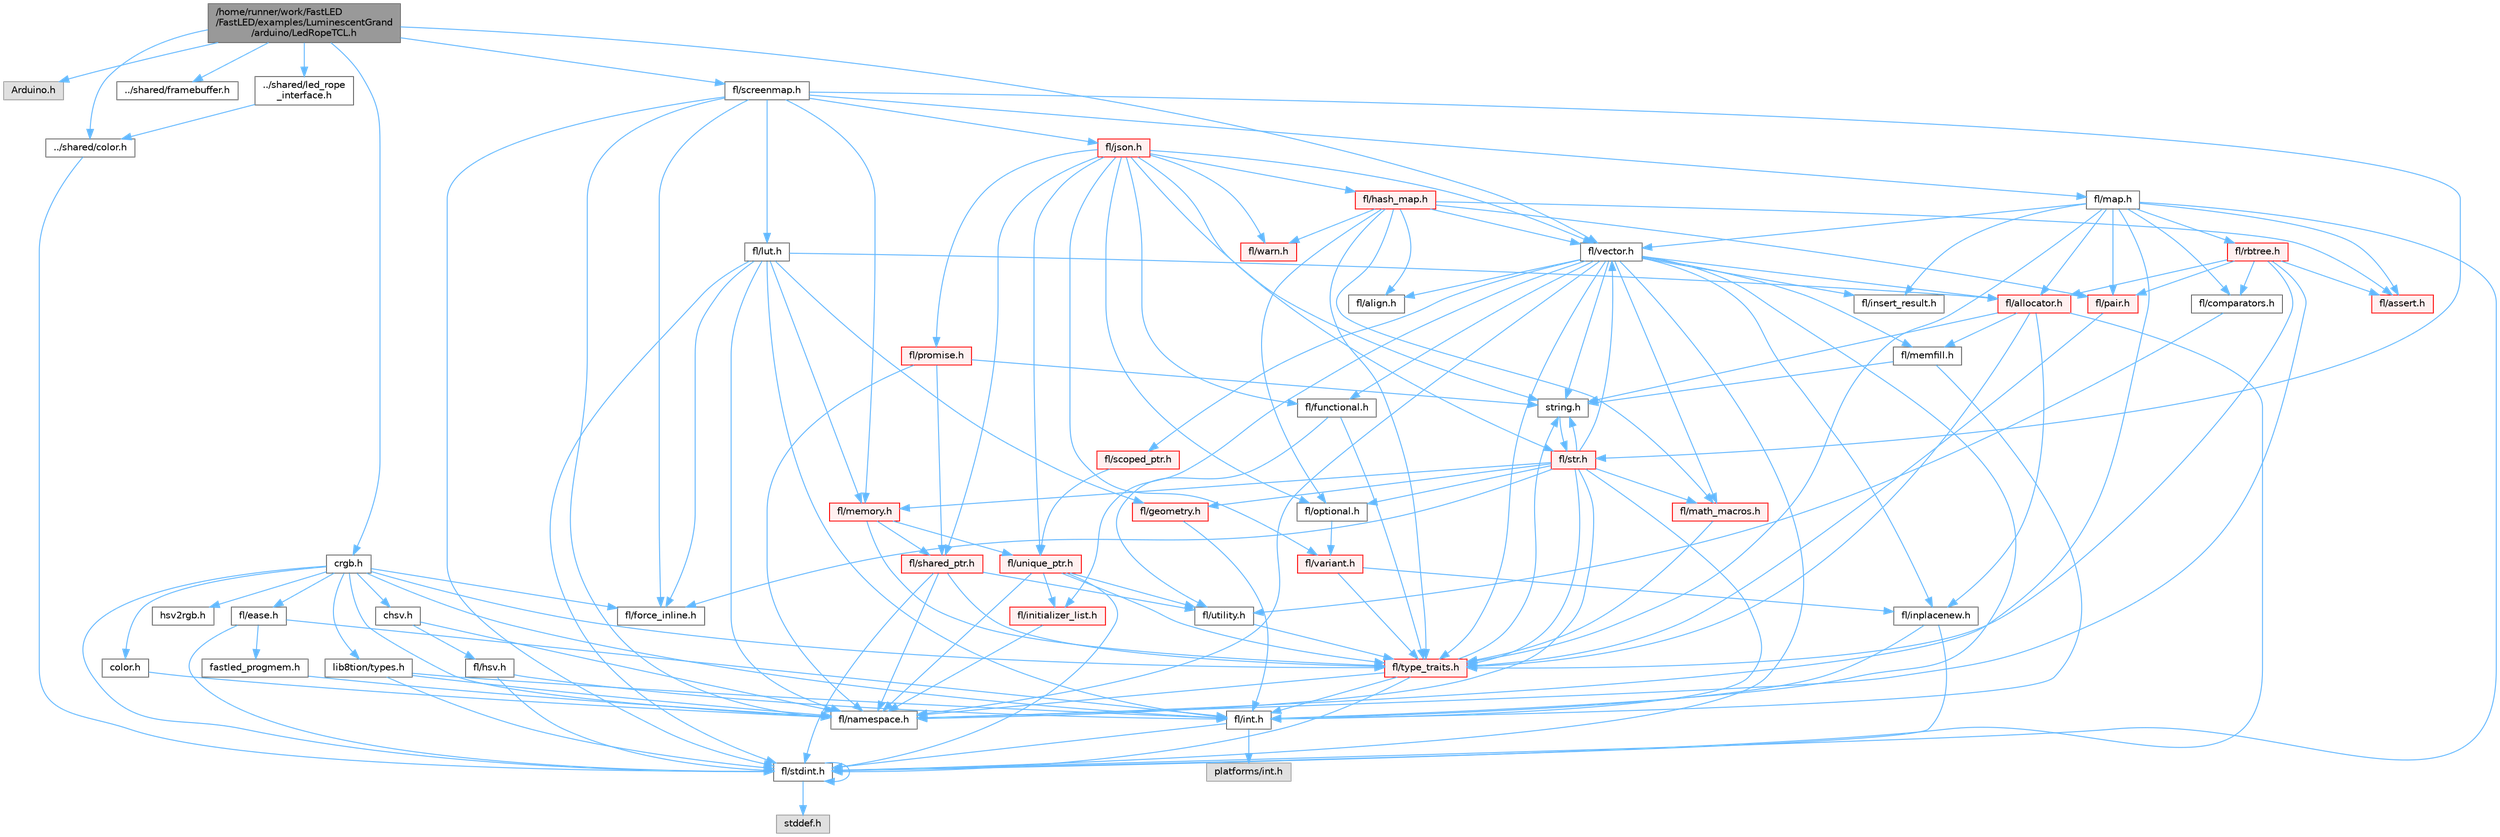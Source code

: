 digraph "/home/runner/work/FastLED/FastLED/examples/LuminescentGrand/arduino/LedRopeTCL.h"
{
 // INTERACTIVE_SVG=YES
 // LATEX_PDF_SIZE
  bgcolor="transparent";
  edge [fontname=Helvetica,fontsize=10,labelfontname=Helvetica,labelfontsize=10];
  node [fontname=Helvetica,fontsize=10,shape=box,height=0.2,width=0.4];
  Node1 [id="Node000001",label="/home/runner/work/FastLED\l/FastLED/examples/LuminescentGrand\l/arduino/LedRopeTCL.h",height=0.2,width=0.4,color="gray40", fillcolor="grey60", style="filled", fontcolor="black",tooltip=" "];
  Node1 -> Node2 [id="edge1_Node000001_Node000002",color="steelblue1",style="solid",tooltip=" "];
  Node2 [id="Node000002",label="Arduino.h",height=0.2,width=0.4,color="grey60", fillcolor="#E0E0E0", style="filled",tooltip=" "];
  Node1 -> Node3 [id="edge2_Node000001_Node000003",color="steelblue1",style="solid",tooltip=" "];
  Node3 [id="Node000003",label="../shared/color.h",height=0.2,width=0.4,color="grey40", fillcolor="white", style="filled",URL="$de/de1/examples_2_luminescent_grand_2shared_2color_8h.html",tooltip=" "];
  Node3 -> Node4 [id="edge3_Node000003_Node000004",color="steelblue1",style="solid",tooltip=" "];
  Node4 [id="Node000004",label="fl/stdint.h",height=0.2,width=0.4,color="grey40", fillcolor="white", style="filled",URL="$df/dd8/stdint_8h.html",tooltip=" "];
  Node4 -> Node5 [id="edge4_Node000004_Node000005",color="steelblue1",style="solid",tooltip=" "];
  Node5 [id="Node000005",label="stddef.h",height=0.2,width=0.4,color="grey60", fillcolor="#E0E0E0", style="filled",tooltip=" "];
  Node4 -> Node4 [id="edge5_Node000004_Node000004",color="steelblue1",style="solid",tooltip=" "];
  Node1 -> Node6 [id="edge6_Node000001_Node000006",color="steelblue1",style="solid",tooltip=" "];
  Node6 [id="Node000006",label="../shared/framebuffer.h",height=0.2,width=0.4,color="grey40", fillcolor="white", style="filled",URL="$d4/dd2/framebuffer_8h.html",tooltip=" "];
  Node1 -> Node7 [id="edge7_Node000001_Node000007",color="steelblue1",style="solid",tooltip=" "];
  Node7 [id="Node000007",label="../shared/led_rope\l_interface.h",height=0.2,width=0.4,color="grey40", fillcolor="white", style="filled",URL="$db/d19/led__rope__interface_8h.html",tooltip=" "];
  Node7 -> Node3 [id="edge8_Node000007_Node000003",color="steelblue1",style="solid",tooltip=" "];
  Node1 -> Node8 [id="edge9_Node000001_Node000008",color="steelblue1",style="solid",tooltip=" "];
  Node8 [id="Node000008",label="fl/vector.h",height=0.2,width=0.4,color="grey40", fillcolor="white", style="filled",URL="$d6/d68/vector_8h.html",tooltip=" "];
  Node8 -> Node4 [id="edge10_Node000008_Node000004",color="steelblue1",style="solid",tooltip=" "];
  Node8 -> Node9 [id="edge11_Node000008_Node000009",color="steelblue1",style="solid",tooltip=" "];
  Node9 [id="Node000009",label="fl/int.h",height=0.2,width=0.4,color="grey40", fillcolor="white", style="filled",URL="$d3/d7e/int_8h.html",tooltip=" "];
  Node9 -> Node4 [id="edge12_Node000009_Node000004",color="steelblue1",style="solid",tooltip=" "];
  Node9 -> Node10 [id="edge13_Node000009_Node000010",color="steelblue1",style="solid",tooltip=" "];
  Node10 [id="Node000010",label="platforms/int.h",height=0.2,width=0.4,color="grey60", fillcolor="#E0E0E0", style="filled",tooltip=" "];
  Node8 -> Node11 [id="edge14_Node000008_Node000011",color="steelblue1",style="solid",tooltip=" "];
  Node11 [id="Node000011",label="string.h",height=0.2,width=0.4,color="grey40", fillcolor="white", style="filled",URL="$da/d66/string_8h.html",tooltip=" "];
  Node11 -> Node12 [id="edge15_Node000011_Node000012",color="steelblue1",style="solid",tooltip=" "];
  Node12 [id="Node000012",label="fl/str.h",height=0.2,width=0.4,color="red", fillcolor="#FFF0F0", style="filled",URL="$d1/d93/str_8h.html",tooltip=" "];
  Node12 -> Node9 [id="edge16_Node000012_Node000009",color="steelblue1",style="solid",tooltip=" "];
  Node12 -> Node11 [id="edge17_Node000012_Node000011",color="steelblue1",style="solid",tooltip=" "];
  Node12 -> Node13 [id="edge18_Node000012_Node000013",color="steelblue1",style="solid",tooltip=" "];
  Node13 [id="Node000013",label="fl/geometry.h",height=0.2,width=0.4,color="red", fillcolor="#FFF0F0", style="filled",URL="$d4/d67/geometry_8h.html",tooltip=" "];
  Node13 -> Node9 [id="edge19_Node000013_Node000009",color="steelblue1",style="solid",tooltip=" "];
  Node12 -> Node19 [id="edge20_Node000012_Node000019",color="steelblue1",style="solid",tooltip=" "];
  Node19 [id="Node000019",label="fl/math_macros.h",height=0.2,width=0.4,color="red", fillcolor="#FFF0F0", style="filled",URL="$d8/db8/math__macros_8h.html",tooltip=" "];
  Node19 -> Node21 [id="edge21_Node000019_Node000021",color="steelblue1",style="solid",tooltip=" "];
  Node21 [id="Node000021",label="fl/type_traits.h",height=0.2,width=0.4,color="red", fillcolor="#FFF0F0", style="filled",URL="$df/d63/type__traits_8h.html",tooltip=" "];
  Node21 -> Node11 [id="edge22_Node000021_Node000011",color="steelblue1",style="solid",tooltip=" "];
  Node21 -> Node4 [id="edge23_Node000021_Node000004",color="steelblue1",style="solid",tooltip=" "];
  Node21 -> Node22 [id="edge24_Node000021_Node000022",color="steelblue1",style="solid",tooltip=" "];
  Node22 [id="Node000022",label="fl/namespace.h",height=0.2,width=0.4,color="grey40", fillcolor="white", style="filled",URL="$df/d2a/namespace_8h.html",tooltip="Implements the FastLED namespace macros."];
  Node21 -> Node9 [id="edge25_Node000021_Node000009",color="steelblue1",style="solid",tooltip=" "];
  Node12 -> Node22 [id="edge26_Node000012_Node000022",color="steelblue1",style="solid",tooltip=" "];
  Node12 -> Node24 [id="edge27_Node000012_Node000024",color="steelblue1",style="solid",tooltip=" "];
  Node24 [id="Node000024",label="fl/memory.h",height=0.2,width=0.4,color="red", fillcolor="#FFF0F0", style="filled",URL="$dc/d18/memory_8h.html",tooltip=" "];
  Node24 -> Node45 [id="edge28_Node000024_Node000045",color="steelblue1",style="solid",tooltip=" "];
  Node45 [id="Node000045",label="fl/shared_ptr.h",height=0.2,width=0.4,color="red", fillcolor="#FFF0F0", style="filled",URL="$df/d6a/shared__ptr_8h.html",tooltip=" "];
  Node45 -> Node22 [id="edge29_Node000045_Node000022",color="steelblue1",style="solid",tooltip=" "];
  Node45 -> Node21 [id="edge30_Node000045_Node000021",color="steelblue1",style="solid",tooltip=" "];
  Node45 -> Node28 [id="edge31_Node000045_Node000028",color="steelblue1",style="solid",tooltip=" "];
  Node28 [id="Node000028",label="fl/utility.h",height=0.2,width=0.4,color="grey40", fillcolor="white", style="filled",URL="$d5/d47/utility_8h.html",tooltip=" "];
  Node28 -> Node21 [id="edge32_Node000028_Node000021",color="steelblue1",style="solid",tooltip=" "];
  Node45 -> Node4 [id="edge33_Node000045_Node000004",color="steelblue1",style="solid",tooltip=" "];
  Node24 -> Node27 [id="edge34_Node000024_Node000027",color="steelblue1",style="solid",tooltip=" "];
  Node27 [id="Node000027",label="fl/unique_ptr.h",height=0.2,width=0.4,color="red", fillcolor="#FFF0F0", style="filled",URL="$da/d4b/unique__ptr_8h.html",tooltip=" "];
  Node27 -> Node22 [id="edge35_Node000027_Node000022",color="steelblue1",style="solid",tooltip=" "];
  Node27 -> Node21 [id="edge36_Node000027_Node000021",color="steelblue1",style="solid",tooltip=" "];
  Node27 -> Node28 [id="edge37_Node000027_Node000028",color="steelblue1",style="solid",tooltip=" "];
  Node27 -> Node4 [id="edge38_Node000027_Node000004",color="steelblue1",style="solid",tooltip=" "];
  Node27 -> Node30 [id="edge39_Node000027_Node000030",color="steelblue1",style="solid",tooltip=" "];
  Node30 [id="Node000030",label="fl/initializer_list.h",height=0.2,width=0.4,color="red", fillcolor="#FFF0F0", style="filled",URL="$d6/d23/initializer__list_8h.html",tooltip=" "];
  Node30 -> Node22 [id="edge40_Node000030_Node000022",color="steelblue1",style="solid",tooltip=" "];
  Node24 -> Node21 [id="edge41_Node000024_Node000021",color="steelblue1",style="solid",tooltip=" "];
  Node12 -> Node50 [id="edge42_Node000012_Node000050",color="steelblue1",style="solid",tooltip=" "];
  Node50 [id="Node000050",label="fl/optional.h",height=0.2,width=0.4,color="grey40", fillcolor="white", style="filled",URL="$dc/d62/optional_8h.html",tooltip=" "];
  Node50 -> Node41 [id="edge43_Node000050_Node000041",color="steelblue1",style="solid",tooltip=" "];
  Node41 [id="Node000041",label="fl/variant.h",height=0.2,width=0.4,color="red", fillcolor="#FFF0F0", style="filled",URL="$d6/d10/variant_8h.html",tooltip=" "];
  Node41 -> Node35 [id="edge44_Node000041_Node000035",color="steelblue1",style="solid",tooltip=" "];
  Node35 [id="Node000035",label="fl/inplacenew.h",height=0.2,width=0.4,color="grey40", fillcolor="white", style="filled",URL="$db/d36/inplacenew_8h.html",tooltip=" "];
  Node35 -> Node4 [id="edge45_Node000035_Node000004",color="steelblue1",style="solid",tooltip=" "];
  Node35 -> Node9 [id="edge46_Node000035_Node000009",color="steelblue1",style="solid",tooltip=" "];
  Node41 -> Node21 [id="edge47_Node000041_Node000021",color="steelblue1",style="solid",tooltip=" "];
  Node12 -> Node21 [id="edge48_Node000012_Node000021",color="steelblue1",style="solid",tooltip=" "];
  Node12 -> Node8 [id="edge49_Node000012_Node000008",color="steelblue1",style="solid",tooltip=" "];
  Node12 -> Node17 [id="edge50_Node000012_Node000017",color="steelblue1",style="solid",tooltip=" "];
  Node17 [id="Node000017",label="fl/force_inline.h",height=0.2,width=0.4,color="grey40", fillcolor="white", style="filled",URL="$d4/d64/force__inline_8h.html",tooltip=" "];
  Node8 -> Node53 [id="edge51_Node000008_Node000053",color="steelblue1",style="solid",tooltip=" "];
  Node53 [id="Node000053",label="fl/functional.h",height=0.2,width=0.4,color="grey40", fillcolor="white", style="filled",URL="$d8/dea/functional_8h.html",tooltip=" "];
  Node53 -> Node21 [id="edge52_Node000053_Node000021",color="steelblue1",style="solid",tooltip=" "];
  Node53 -> Node28 [id="edge53_Node000053_Node000028",color="steelblue1",style="solid",tooltip=" "];
  Node8 -> Node30 [id="edge54_Node000008_Node000030",color="steelblue1",style="solid",tooltip=" "];
  Node8 -> Node54 [id="edge55_Node000008_Node000054",color="steelblue1",style="solid",tooltip=" "];
  Node54 [id="Node000054",label="fl/insert_result.h",height=0.2,width=0.4,color="grey40", fillcolor="white", style="filled",URL="$d1/d22/insert__result_8h.html",tooltip=" "];
  Node8 -> Node19 [id="edge56_Node000008_Node000019",color="steelblue1",style="solid",tooltip=" "];
  Node8 -> Node36 [id="edge57_Node000008_Node000036",color="steelblue1",style="solid",tooltip=" "];
  Node36 [id="Node000036",label="fl/memfill.h",height=0.2,width=0.4,color="grey40", fillcolor="white", style="filled",URL="$d0/dda/memfill_8h.html",tooltip=" "];
  Node36 -> Node11 [id="edge58_Node000036_Node000011",color="steelblue1",style="solid",tooltip=" "];
  Node36 -> Node9 [id="edge59_Node000036_Node000009",color="steelblue1",style="solid",tooltip=" "];
  Node8 -> Node22 [id="edge60_Node000008_Node000022",color="steelblue1",style="solid",tooltip=" "];
  Node8 -> Node33 [id="edge61_Node000008_Node000033",color="steelblue1",style="solid",tooltip=" "];
  Node33 [id="Node000033",label="fl/allocator.h",height=0.2,width=0.4,color="red", fillcolor="#FFF0F0", style="filled",URL="$da/da9/allocator_8h.html",tooltip=" "];
  Node33 -> Node11 [id="edge62_Node000033_Node000011",color="steelblue1",style="solid",tooltip=" "];
  Node33 -> Node35 [id="edge63_Node000033_Node000035",color="steelblue1",style="solid",tooltip=" "];
  Node33 -> Node36 [id="edge64_Node000033_Node000036",color="steelblue1",style="solid",tooltip=" "];
  Node33 -> Node21 [id="edge65_Node000033_Node000021",color="steelblue1",style="solid",tooltip=" "];
  Node33 -> Node4 [id="edge66_Node000033_Node000004",color="steelblue1",style="solid",tooltip=" "];
  Node8 -> Node26 [id="edge67_Node000008_Node000026",color="steelblue1",style="solid",tooltip=" "];
  Node26 [id="Node000026",label="fl/scoped_ptr.h",height=0.2,width=0.4,color="red", fillcolor="#FFF0F0", style="filled",URL="$d0/d44/scoped__ptr_8h.html",tooltip=" "];
  Node26 -> Node27 [id="edge68_Node000026_Node000027",color="steelblue1",style="solid",tooltip=" "];
  Node8 -> Node21 [id="edge69_Node000008_Node000021",color="steelblue1",style="solid",tooltip=" "];
  Node8 -> Node35 [id="edge70_Node000008_Node000035",color="steelblue1",style="solid",tooltip=" "];
  Node8 -> Node48 [id="edge71_Node000008_Node000048",color="steelblue1",style="solid",tooltip=" "];
  Node48 [id="Node000048",label="fl/align.h",height=0.2,width=0.4,color="grey40", fillcolor="white", style="filled",URL="$d1/ddf/align_8h.html",tooltip=" "];
  Node1 -> Node55 [id="edge72_Node000001_Node000055",color="steelblue1",style="solid",tooltip=" "];
  Node55 [id="Node000055",label="crgb.h",height=0.2,width=0.4,color="grey40", fillcolor="white", style="filled",URL="$db/dd1/crgb_8h.html",tooltip="Defines the red, green, and blue (RGB) pixel struct."];
  Node55 -> Node4 [id="edge73_Node000055_Node000004",color="steelblue1",style="solid",tooltip=" "];
  Node55 -> Node9 [id="edge74_Node000055_Node000009",color="steelblue1",style="solid",tooltip=" "];
  Node55 -> Node56 [id="edge75_Node000055_Node000056",color="steelblue1",style="solid",tooltip=" "];
  Node56 [id="Node000056",label="chsv.h",height=0.2,width=0.4,color="grey40", fillcolor="white", style="filled",URL="$d8/dd0/chsv_8h.html",tooltip="Defines the hue, saturation, and value (HSV) pixel struct."];
  Node56 -> Node57 [id="edge76_Node000056_Node000057",color="steelblue1",style="solid",tooltip=" "];
  Node57 [id="Node000057",label="fl/hsv.h",height=0.2,width=0.4,color="grey40", fillcolor="white", style="filled",URL="$d2/d4f/hsv_8h.html",tooltip="Defines the hue, saturation, and value (HSV) pixel struct."];
  Node57 -> Node4 [id="edge77_Node000057_Node000004",color="steelblue1",style="solid",tooltip=" "];
  Node57 -> Node9 [id="edge78_Node000057_Node000009",color="steelblue1",style="solid",tooltip=" "];
  Node56 -> Node22 [id="edge79_Node000056_Node000022",color="steelblue1",style="solid",tooltip=" "];
  Node55 -> Node22 [id="edge80_Node000055_Node000022",color="steelblue1",style="solid",tooltip=" "];
  Node55 -> Node58 [id="edge81_Node000055_Node000058",color="steelblue1",style="solid",tooltip=" "];
  Node58 [id="Node000058",label="color.h",height=0.2,width=0.4,color="grey40", fillcolor="white", style="filled",URL="$d2/d6b/src_2color_8h.html",tooltip="Contains definitions for color correction and temperature."];
  Node58 -> Node22 [id="edge82_Node000058_Node000022",color="steelblue1",style="solid",tooltip=" "];
  Node55 -> Node59 [id="edge83_Node000055_Node000059",color="steelblue1",style="solid",tooltip=" "];
  Node59 [id="Node000059",label="lib8tion/types.h",height=0.2,width=0.4,color="grey40", fillcolor="white", style="filled",URL="$d9/ddf/lib8tion_2types_8h.html",tooltip="Defines fractional types used for lib8tion functions."];
  Node59 -> Node4 [id="edge84_Node000059_Node000004",color="steelblue1",style="solid",tooltip=" "];
  Node59 -> Node9 [id="edge85_Node000059_Node000009",color="steelblue1",style="solid",tooltip=" "];
  Node59 -> Node22 [id="edge86_Node000059_Node000022",color="steelblue1",style="solid",tooltip=" "];
  Node55 -> Node17 [id="edge87_Node000055_Node000017",color="steelblue1",style="solid",tooltip=" "];
  Node55 -> Node21 [id="edge88_Node000055_Node000021",color="steelblue1",style="solid",tooltip=" "];
  Node55 -> Node60 [id="edge89_Node000055_Node000060",color="steelblue1",style="solid",tooltip=" "];
  Node60 [id="Node000060",label="hsv2rgb.h",height=0.2,width=0.4,color="grey40", fillcolor="white", style="filled",URL="$de/d9a/hsv2rgb_8h.html",tooltip="Functions to convert from the HSV colorspace to the RGB colorspace."];
  Node55 -> Node61 [id="edge90_Node000055_Node000061",color="steelblue1",style="solid",tooltip=" "];
  Node61 [id="Node000061",label="fl/ease.h",height=0.2,width=0.4,color="grey40", fillcolor="white", style="filled",URL="$db/d19/ease_8h.html",tooltip=" "];
  Node61 -> Node4 [id="edge91_Node000061_Node000004",color="steelblue1",style="solid",tooltip=" "];
  Node61 -> Node9 [id="edge92_Node000061_Node000009",color="steelblue1",style="solid",tooltip=" "];
  Node61 -> Node62 [id="edge93_Node000061_Node000062",color="steelblue1",style="solid",tooltip=" "];
  Node62 [id="Node000062",label="fastled_progmem.h",height=0.2,width=0.4,color="grey40", fillcolor="white", style="filled",URL="$df/dab/fastled__progmem_8h.html",tooltip="Wrapper definitions to allow seamless use of PROGMEM in environments that have it."];
  Node62 -> Node22 [id="edge94_Node000062_Node000022",color="steelblue1",style="solid",tooltip=" "];
  Node1 -> Node63 [id="edge95_Node000001_Node000063",color="steelblue1",style="solid",tooltip=" "];
  Node63 [id="Node000063",label="fl/screenmap.h",height=0.2,width=0.4,color="grey40", fillcolor="white", style="filled",URL="$d7/d97/screenmap_8h.html",tooltip=" "];
  Node63 -> Node4 [id="edge96_Node000063_Node000004",color="steelblue1",style="solid",tooltip=" "];
  Node63 -> Node17 [id="edge97_Node000063_Node000017",color="steelblue1",style="solid",tooltip=" "];
  Node63 -> Node64 [id="edge98_Node000063_Node000064",color="steelblue1",style="solid",tooltip=" "];
  Node64 [id="Node000064",label="fl/lut.h",height=0.2,width=0.4,color="grey40", fillcolor="white", style="filled",URL="$db/d54/lut_8h.html",tooltip=" "];
  Node64 -> Node33 [id="edge99_Node000064_Node000033",color="steelblue1",style="solid",tooltip=" "];
  Node64 -> Node17 [id="edge100_Node000064_Node000017",color="steelblue1",style="solid",tooltip=" "];
  Node64 -> Node24 [id="edge101_Node000064_Node000024",color="steelblue1",style="solid",tooltip=" "];
  Node64 -> Node4 [id="edge102_Node000064_Node000004",color="steelblue1",style="solid",tooltip=" "];
  Node64 -> Node9 [id="edge103_Node000064_Node000009",color="steelblue1",style="solid",tooltip=" "];
  Node64 -> Node13 [id="edge104_Node000064_Node000013",color="steelblue1",style="solid",tooltip=" "];
  Node64 -> Node22 [id="edge105_Node000064_Node000022",color="steelblue1",style="solid",tooltip=" "];
  Node63 -> Node24 [id="edge106_Node000063_Node000024",color="steelblue1",style="solid",tooltip=" "];
  Node63 -> Node65 [id="edge107_Node000063_Node000065",color="steelblue1",style="solid",tooltip=" "];
  Node65 [id="Node000065",label="fl/map.h",height=0.2,width=0.4,color="grey40", fillcolor="white", style="filled",URL="$dc/db7/map_8h.html",tooltip=" "];
  Node65 -> Node4 [id="edge108_Node000065_Node000004",color="steelblue1",style="solid",tooltip=" "];
  Node65 -> Node66 [id="edge109_Node000065_Node000066",color="steelblue1",style="solid",tooltip=" "];
  Node66 [id="Node000066",label="fl/assert.h",height=0.2,width=0.4,color="red", fillcolor="#FFF0F0", style="filled",URL="$dc/da7/assert_8h.html",tooltip=" "];
  Node65 -> Node68 [id="edge110_Node000065_Node000068",color="steelblue1",style="solid",tooltip=" "];
  Node68 [id="Node000068",label="fl/comparators.h",height=0.2,width=0.4,color="grey40", fillcolor="white", style="filled",URL="$dc/d7e/comparators_8h.html",tooltip=" "];
  Node68 -> Node28 [id="edge111_Node000068_Node000028",color="steelblue1",style="solid",tooltip=" "];
  Node65 -> Node54 [id="edge112_Node000065_Node000054",color="steelblue1",style="solid",tooltip=" "];
  Node65 -> Node22 [id="edge113_Node000065_Node000022",color="steelblue1",style="solid",tooltip=" "];
  Node65 -> Node69 [id="edge114_Node000065_Node000069",color="steelblue1",style="solid",tooltip=" "];
  Node69 [id="Node000069",label="fl/pair.h",height=0.2,width=0.4,color="red", fillcolor="#FFF0F0", style="filled",URL="$d3/d41/pair_8h.html",tooltip=" "];
  Node69 -> Node21 [id="edge115_Node000069_Node000021",color="steelblue1",style="solid",tooltip=" "];
  Node65 -> Node21 [id="edge116_Node000065_Node000021",color="steelblue1",style="solid",tooltip=" "];
  Node65 -> Node8 [id="edge117_Node000065_Node000008",color="steelblue1",style="solid",tooltip=" "];
  Node65 -> Node70 [id="edge118_Node000065_Node000070",color="steelblue1",style="solid",tooltip=" "];
  Node70 [id="Node000070",label="fl/rbtree.h",height=0.2,width=0.4,color="red", fillcolor="#FFF0F0", style="filled",URL="$d5/ddf/rbtree_8h.html",tooltip=" "];
  Node70 -> Node66 [id="edge119_Node000070_Node000066",color="steelblue1",style="solid",tooltip=" "];
  Node70 -> Node68 [id="edge120_Node000070_Node000068",color="steelblue1",style="solid",tooltip=" "];
  Node70 -> Node22 [id="edge121_Node000070_Node000022",color="steelblue1",style="solid",tooltip=" "];
  Node70 -> Node69 [id="edge122_Node000070_Node000069",color="steelblue1",style="solid",tooltip=" "];
  Node70 -> Node21 [id="edge123_Node000070_Node000021",color="steelblue1",style="solid",tooltip=" "];
  Node70 -> Node33 [id="edge124_Node000070_Node000033",color="steelblue1",style="solid",tooltip=" "];
  Node65 -> Node33 [id="edge125_Node000065_Node000033",color="steelblue1",style="solid",tooltip=" "];
  Node63 -> Node22 [id="edge126_Node000063_Node000022",color="steelblue1",style="solid",tooltip=" "];
  Node63 -> Node12 [id="edge127_Node000063_Node000012",color="steelblue1",style="solid",tooltip=" "];
  Node63 -> Node75 [id="edge128_Node000063_Node000075",color="steelblue1",style="solid",tooltip=" "];
  Node75 [id="Node000075",label="fl/json.h",height=0.2,width=0.4,color="red", fillcolor="#FFF0F0", style="filled",URL="$d7/d91/fl_2json_8h.html",tooltip="FastLED's Elegant JSON Library: fl::Json"];
  Node75 -> Node11 [id="edge129_Node000075_Node000011",color="steelblue1",style="solid",tooltip=" "];
  Node75 -> Node8 [id="edge130_Node000075_Node000008",color="steelblue1",style="solid",tooltip=" "];
  Node75 -> Node76 [id="edge131_Node000075_Node000076",color="steelblue1",style="solid",tooltip=" "];
  Node76 [id="Node000076",label="fl/hash_map.h",height=0.2,width=0.4,color="red", fillcolor="#FFF0F0", style="filled",URL="$d6/d13/hash__map_8h.html",tooltip=" "];
  Node76 -> Node66 [id="edge132_Node000076_Node000066",color="steelblue1",style="solid",tooltip=" "];
  Node76 -> Node50 [id="edge133_Node000076_Node000050",color="steelblue1",style="solid",tooltip=" "];
  Node76 -> Node69 [id="edge134_Node000076_Node000069",color="steelblue1",style="solid",tooltip=" "];
  Node76 -> Node21 [id="edge135_Node000076_Node000021",color="steelblue1",style="solid",tooltip=" "];
  Node76 -> Node8 [id="edge136_Node000076_Node000008",color="steelblue1",style="solid",tooltip=" "];
  Node76 -> Node78 [id="edge137_Node000076_Node000078",color="steelblue1",style="solid",tooltip=" "];
  Node78 [id="Node000078",label="fl/warn.h",height=0.2,width=0.4,color="red", fillcolor="#FFF0F0", style="filled",URL="$de/d77/warn_8h.html",tooltip=" "];
  Node76 -> Node48 [id="edge138_Node000076_Node000048",color="steelblue1",style="solid",tooltip=" "];
  Node76 -> Node19 [id="edge139_Node000076_Node000019",color="steelblue1",style="solid",tooltip=" "];
  Node75 -> Node41 [id="edge140_Node000075_Node000041",color="steelblue1",style="solid",tooltip=" "];
  Node75 -> Node50 [id="edge141_Node000075_Node000050",color="steelblue1",style="solid",tooltip=" "];
  Node75 -> Node27 [id="edge142_Node000075_Node000027",color="steelblue1",style="solid",tooltip=" "];
  Node75 -> Node45 [id="edge143_Node000075_Node000045",color="steelblue1",style="solid",tooltip=" "];
  Node75 -> Node53 [id="edge144_Node000075_Node000053",color="steelblue1",style="solid",tooltip=" "];
  Node75 -> Node12 [id="edge145_Node000075_Node000012",color="steelblue1",style="solid",tooltip=" "];
  Node75 -> Node82 [id="edge146_Node000075_Node000082",color="steelblue1",style="solid",tooltip=" "];
  Node82 [id="Node000082",label="fl/promise.h",height=0.2,width=0.4,color="red", fillcolor="#FFF0F0", style="filled",URL="$d6/d17/promise_8h.html",tooltip="Promise-based fluent API for FastLED - standalone async primitives."];
  Node82 -> Node22 [id="edge147_Node000082_Node000022",color="steelblue1",style="solid",tooltip=" "];
  Node82 -> Node11 [id="edge148_Node000082_Node000011",color="steelblue1",style="solid",tooltip=" "];
  Node82 -> Node45 [id="edge149_Node000082_Node000045",color="steelblue1",style="solid",tooltip=" "];
  Node75 -> Node78 [id="edge150_Node000075_Node000078",color="steelblue1",style="solid",tooltip=" "];
}
